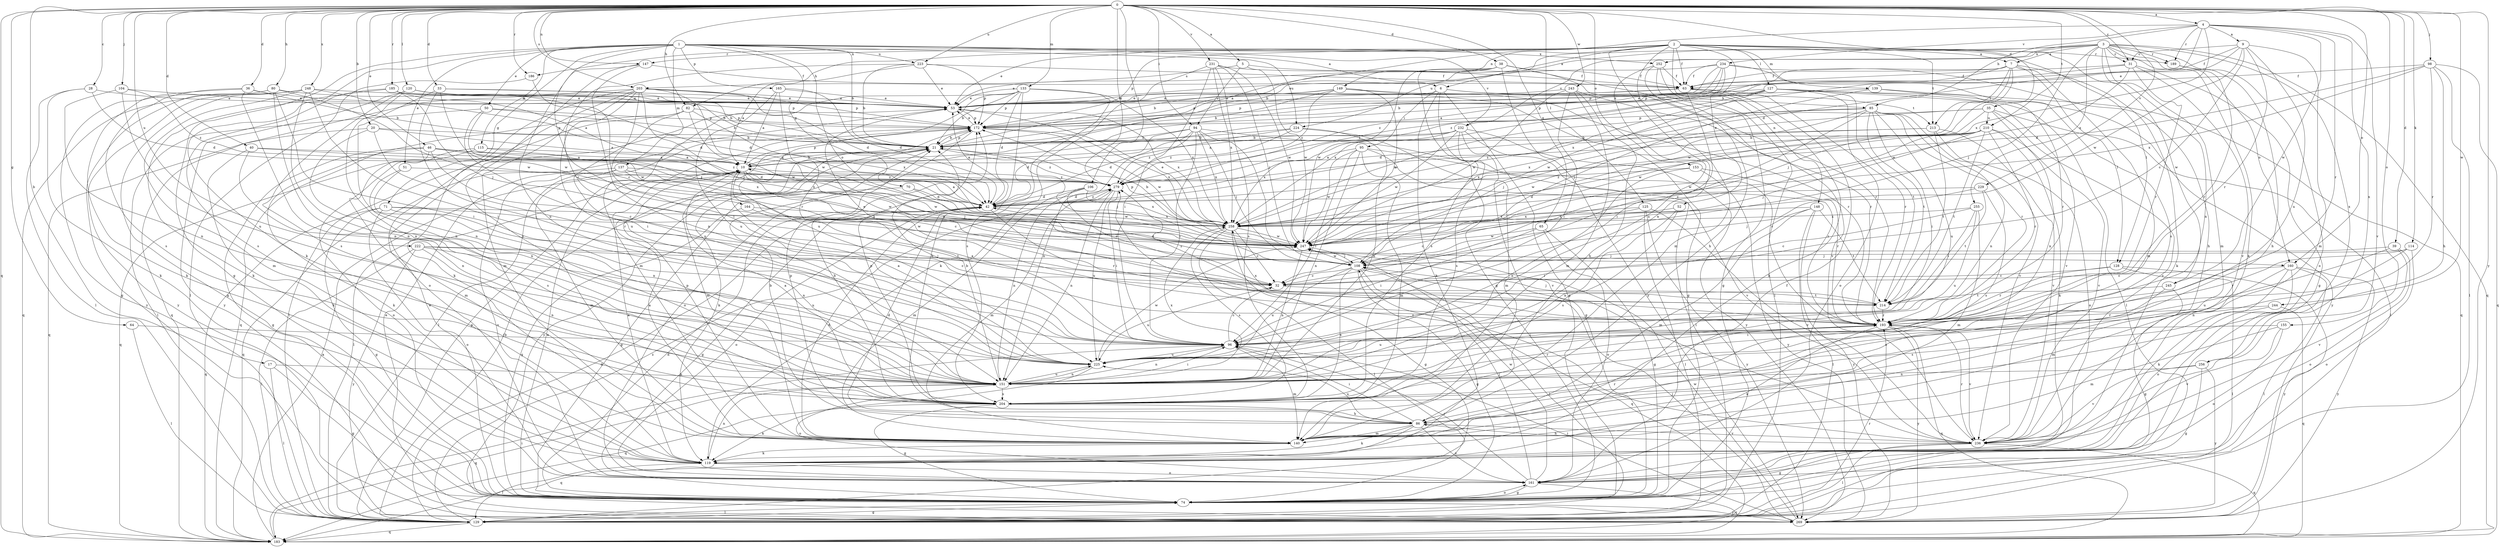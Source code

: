 strict digraph  {
0;
1;
2;
3;
4;
5;
6;
7;
9;
10;
17;
20;
21;
28;
31;
32;
33;
35;
36;
38;
39;
40;
42;
46;
50;
51;
52;
53;
63;
64;
65;
70;
71;
74;
80;
82;
85;
86;
94;
95;
96;
98;
104;
106;
108;
114;
115;
119;
120;
125;
127;
128;
129;
133;
137;
139;
140;
147;
148;
149;
151;
153;
155;
160;
161;
164;
165;
172;
183;
185;
186;
189;
193;
203;
204;
210;
213;
214;
222;
223;
224;
225;
229;
231;
232;
234;
236;
243;
244;
245;
247;
248;
252;
255;
256;
258;
269;
279;
0 -> 4  [label=a];
0 -> 5  [label=a];
0 -> 17  [label=b];
0 -> 20  [label=b];
0 -> 28  [label=c];
0 -> 31  [label=c];
0 -> 33  [label=d];
0 -> 35  [label=d];
0 -> 36  [label=d];
0 -> 38  [label=d];
0 -> 39  [label=d];
0 -> 40  [label=d];
0 -> 46  [label=e];
0 -> 64  [label=g];
0 -> 65  [label=g];
0 -> 80  [label=h];
0 -> 82  [label=h];
0 -> 94  [label=i];
0 -> 98  [label=j];
0 -> 104  [label=j];
0 -> 106  [label=j];
0 -> 114  [label=k];
0 -> 120  [label=l];
0 -> 125  [label=l];
0 -> 133  [label=m];
0 -> 147  [label=n];
0 -> 153  [label=o];
0 -> 155  [label=o];
0 -> 160  [label=o];
0 -> 183  [label=q];
0 -> 185  [label=r];
0 -> 186  [label=r];
0 -> 203  [label=s];
0 -> 210  [label=t];
0 -> 222  [label=u];
0 -> 223  [label=u];
0 -> 229  [label=v];
0 -> 231  [label=v];
0 -> 243  [label=w];
0 -> 244  [label=w];
0 -> 248  [label=x];
0 -> 269  [label=y];
0 -> 279  [label=z];
1 -> 6  [label=a];
1 -> 21  [label=b];
1 -> 50  [label=e];
1 -> 51  [label=e];
1 -> 70  [label=g];
1 -> 71  [label=g];
1 -> 74  [label=g];
1 -> 115  [label=k];
1 -> 119  [label=k];
1 -> 137  [label=m];
1 -> 160  [label=o];
1 -> 164  [label=p];
1 -> 165  [label=p];
1 -> 223  [label=u];
1 -> 224  [label=u];
1 -> 232  [label=v];
1 -> 252  [label=x];
2 -> 6  [label=a];
2 -> 7  [label=a];
2 -> 52  [label=e];
2 -> 53  [label=e];
2 -> 63  [label=f];
2 -> 82  [label=h];
2 -> 127  [label=l];
2 -> 128  [label=l];
2 -> 139  [label=m];
2 -> 140  [label=m];
2 -> 147  [label=n];
2 -> 148  [label=n];
2 -> 149  [label=n];
2 -> 151  [label=n];
2 -> 172  [label=p];
2 -> 186  [label=r];
2 -> 189  [label=r];
2 -> 213  [label=t];
2 -> 245  [label=w];
3 -> 7  [label=a];
3 -> 21  [label=b];
3 -> 31  [label=c];
3 -> 108  [label=j];
3 -> 119  [label=k];
3 -> 140  [label=m];
3 -> 151  [label=n];
3 -> 160  [label=o];
3 -> 161  [label=o];
3 -> 183  [label=q];
3 -> 189  [label=r];
3 -> 224  [label=u];
3 -> 232  [label=v];
3 -> 252  [label=x];
3 -> 255  [label=x];
3 -> 256  [label=x];
4 -> 9  [label=a];
4 -> 10  [label=a];
4 -> 42  [label=d];
4 -> 85  [label=h];
4 -> 189  [label=r];
4 -> 193  [label=r];
4 -> 234  [label=v];
4 -> 236  [label=v];
4 -> 245  [label=w];
4 -> 256  [label=x];
4 -> 258  [label=x];
5 -> 94  [label=i];
5 -> 193  [label=r];
5 -> 203  [label=s];
5 -> 247  [label=w];
6 -> 53  [label=e];
6 -> 74  [label=g];
6 -> 85  [label=h];
6 -> 95  [label=i];
6 -> 119  [label=k];
6 -> 204  [label=s];
6 -> 213  [label=t];
7 -> 63  [label=f];
7 -> 108  [label=j];
7 -> 119  [label=k];
7 -> 128  [label=l];
7 -> 140  [label=m];
7 -> 172  [label=p];
7 -> 213  [label=t];
7 -> 247  [label=w];
7 -> 258  [label=x];
9 -> 31  [label=c];
9 -> 32  [label=c];
9 -> 53  [label=e];
9 -> 63  [label=f];
9 -> 140  [label=m];
9 -> 193  [label=r];
9 -> 225  [label=u];
9 -> 247  [label=w];
10 -> 21  [label=b];
10 -> 108  [label=j];
10 -> 129  [label=l];
10 -> 172  [label=p];
10 -> 247  [label=w];
10 -> 279  [label=z];
17 -> 74  [label=g];
17 -> 129  [label=l];
17 -> 151  [label=n];
20 -> 10  [label=a];
20 -> 21  [label=b];
20 -> 151  [label=n];
20 -> 183  [label=q];
20 -> 193  [label=r];
21 -> 10  [label=a];
21 -> 108  [label=j];
21 -> 119  [label=k];
21 -> 140  [label=m];
21 -> 172  [label=p];
21 -> 269  [label=y];
21 -> 279  [label=z];
28 -> 42  [label=d];
28 -> 53  [label=e];
28 -> 119  [label=k];
28 -> 129  [label=l];
31 -> 63  [label=f];
31 -> 74  [label=g];
31 -> 193  [label=r];
31 -> 236  [label=v];
31 -> 247  [label=w];
31 -> 279  [label=z];
32 -> 214  [label=t];
32 -> 225  [label=u];
33 -> 21  [label=b];
33 -> 53  [label=e];
33 -> 96  [label=i];
33 -> 151  [label=n];
33 -> 247  [label=w];
35 -> 42  [label=d];
35 -> 129  [label=l];
35 -> 151  [label=n];
35 -> 236  [label=v];
35 -> 247  [label=w];
35 -> 258  [label=x];
35 -> 210  [label=u];
36 -> 21  [label=b];
36 -> 53  [label=e];
36 -> 119  [label=k];
36 -> 151  [label=n];
36 -> 204  [label=s];
38 -> 21  [label=b];
38 -> 53  [label=e];
38 -> 63  [label=f];
38 -> 74  [label=g];
38 -> 236  [label=v];
38 -> 247  [label=w];
38 -> 269  [label=y];
39 -> 108  [label=j];
39 -> 161  [label=o];
39 -> 225  [label=u];
39 -> 236  [label=v];
40 -> 10  [label=a];
40 -> 119  [label=k];
40 -> 151  [label=n];
40 -> 279  [label=z];
42 -> 10  [label=a];
42 -> 53  [label=e];
42 -> 74  [label=g];
42 -> 161  [label=o];
42 -> 193  [label=r];
42 -> 258  [label=x];
42 -> 279  [label=z];
46 -> 10  [label=a];
46 -> 32  [label=c];
46 -> 42  [label=d];
46 -> 74  [label=g];
46 -> 119  [label=k];
46 -> 140  [label=m];
46 -> 258  [label=x];
50 -> 21  [label=b];
50 -> 96  [label=i];
50 -> 129  [label=l];
50 -> 172  [label=p];
50 -> 247  [label=w];
51 -> 151  [label=n];
51 -> 204  [label=s];
51 -> 279  [label=z];
52 -> 151  [label=n];
52 -> 204  [label=s];
52 -> 258  [label=x];
53 -> 172  [label=p];
53 -> 258  [label=x];
63 -> 53  [label=e];
63 -> 96  [label=i];
63 -> 119  [label=k];
63 -> 172  [label=p];
63 -> 193  [label=r];
64 -> 96  [label=i];
64 -> 129  [label=l];
65 -> 74  [label=g];
65 -> 96  [label=i];
65 -> 161  [label=o];
65 -> 247  [label=w];
70 -> 42  [label=d];
70 -> 74  [label=g];
70 -> 247  [label=w];
71 -> 74  [label=g];
71 -> 151  [label=n];
71 -> 161  [label=o];
71 -> 183  [label=q];
71 -> 247  [label=w];
71 -> 258  [label=x];
74 -> 10  [label=a];
74 -> 42  [label=d];
74 -> 53  [label=e];
74 -> 129  [label=l];
74 -> 161  [label=o];
74 -> 269  [label=y];
80 -> 53  [label=e];
80 -> 74  [label=g];
80 -> 96  [label=i];
80 -> 151  [label=n];
80 -> 247  [label=w];
80 -> 269  [label=y];
82 -> 129  [label=l];
82 -> 172  [label=p];
82 -> 183  [label=q];
82 -> 225  [label=u];
82 -> 247  [label=w];
82 -> 258  [label=x];
85 -> 32  [label=c];
85 -> 96  [label=i];
85 -> 108  [label=j];
85 -> 151  [label=n];
85 -> 172  [label=p];
85 -> 193  [label=r];
85 -> 214  [label=t];
85 -> 225  [label=u];
85 -> 236  [label=v];
85 -> 258  [label=x];
86 -> 21  [label=b];
86 -> 42  [label=d];
86 -> 96  [label=i];
86 -> 119  [label=k];
86 -> 140  [label=m];
86 -> 161  [label=o];
86 -> 172  [label=p];
86 -> 183  [label=q];
86 -> 225  [label=u];
86 -> 236  [label=v];
94 -> 21  [label=b];
94 -> 42  [label=d];
94 -> 96  [label=i];
94 -> 108  [label=j];
94 -> 151  [label=n];
94 -> 193  [label=r];
94 -> 236  [label=v];
94 -> 258  [label=x];
94 -> 279  [label=z];
95 -> 10  [label=a];
95 -> 96  [label=i];
95 -> 140  [label=m];
95 -> 151  [label=n];
95 -> 193  [label=r];
95 -> 236  [label=v];
95 -> 247  [label=w];
96 -> 10  [label=a];
96 -> 32  [label=c];
96 -> 140  [label=m];
96 -> 151  [label=n];
96 -> 225  [label=u];
98 -> 42  [label=d];
98 -> 63  [label=f];
98 -> 86  [label=h];
98 -> 129  [label=l];
98 -> 183  [label=q];
98 -> 193  [label=r];
98 -> 258  [label=x];
104 -> 53  [label=e];
104 -> 151  [label=n];
104 -> 225  [label=u];
104 -> 279  [label=z];
106 -> 32  [label=c];
106 -> 42  [label=d];
106 -> 140  [label=m];
106 -> 151  [label=n];
106 -> 258  [label=x];
108 -> 32  [label=c];
108 -> 42  [label=d];
108 -> 74  [label=g];
108 -> 129  [label=l];
108 -> 183  [label=q];
108 -> 204  [label=s];
108 -> 225  [label=u];
108 -> 247  [label=w];
114 -> 108  [label=j];
114 -> 151  [label=n];
114 -> 161  [label=o];
114 -> 193  [label=r];
115 -> 10  [label=a];
115 -> 161  [label=o];
115 -> 183  [label=q];
115 -> 258  [label=x];
119 -> 10  [label=a];
119 -> 129  [label=l];
119 -> 151  [label=n];
119 -> 161  [label=o];
120 -> 21  [label=b];
120 -> 42  [label=d];
120 -> 53  [label=e];
120 -> 151  [label=n];
120 -> 204  [label=s];
120 -> 269  [label=y];
125 -> 32  [label=c];
125 -> 129  [label=l];
125 -> 236  [label=v];
125 -> 258  [label=x];
125 -> 269  [label=y];
127 -> 53  [label=e];
127 -> 129  [label=l];
127 -> 161  [label=o];
127 -> 172  [label=p];
127 -> 214  [label=t];
127 -> 236  [label=v];
127 -> 247  [label=w];
127 -> 258  [label=x];
127 -> 269  [label=y];
127 -> 279  [label=z];
128 -> 32  [label=c];
128 -> 129  [label=l];
128 -> 193  [label=r];
128 -> 269  [label=y];
129 -> 21  [label=b];
129 -> 42  [label=d];
129 -> 74  [label=g];
129 -> 172  [label=p];
129 -> 183  [label=q];
129 -> 193  [label=r];
129 -> 279  [label=z];
133 -> 21  [label=b];
133 -> 42  [label=d];
133 -> 53  [label=e];
133 -> 86  [label=h];
133 -> 140  [label=m];
133 -> 172  [label=p];
133 -> 204  [label=s];
133 -> 225  [label=u];
133 -> 258  [label=x];
137 -> 32  [label=c];
137 -> 140  [label=m];
137 -> 161  [label=o];
137 -> 183  [label=q];
137 -> 247  [label=w];
137 -> 279  [label=z];
139 -> 53  [label=e];
139 -> 108  [label=j];
139 -> 183  [label=q];
139 -> 193  [label=r];
140 -> 10  [label=a];
140 -> 42  [label=d];
140 -> 119  [label=k];
140 -> 172  [label=p];
140 -> 193  [label=r];
147 -> 63  [label=f];
147 -> 151  [label=n];
147 -> 204  [label=s];
147 -> 225  [label=u];
148 -> 96  [label=i];
148 -> 129  [label=l];
148 -> 140  [label=m];
148 -> 214  [label=t];
148 -> 258  [label=x];
148 -> 269  [label=y];
149 -> 21  [label=b];
149 -> 53  [label=e];
149 -> 74  [label=g];
149 -> 172  [label=p];
149 -> 193  [label=r];
149 -> 247  [label=w];
149 -> 279  [label=z];
151 -> 21  [label=b];
151 -> 96  [label=i];
151 -> 161  [label=o];
151 -> 183  [label=q];
151 -> 193  [label=r];
151 -> 204  [label=s];
151 -> 225  [label=u];
151 -> 258  [label=x];
153 -> 151  [label=n];
153 -> 193  [label=r];
153 -> 269  [label=y];
153 -> 279  [label=z];
155 -> 96  [label=i];
155 -> 140  [label=m];
155 -> 161  [label=o];
155 -> 236  [label=v];
160 -> 32  [label=c];
160 -> 119  [label=k];
160 -> 129  [label=l];
160 -> 140  [label=m];
160 -> 161  [label=o];
160 -> 269  [label=y];
161 -> 63  [label=f];
161 -> 74  [label=g];
161 -> 96  [label=i];
161 -> 108  [label=j];
161 -> 183  [label=q];
161 -> 247  [label=w];
164 -> 74  [label=g];
164 -> 214  [label=t];
164 -> 258  [label=x];
165 -> 10  [label=a];
165 -> 42  [label=d];
165 -> 53  [label=e];
165 -> 193  [label=r];
165 -> 225  [label=u];
172 -> 21  [label=b];
172 -> 53  [label=e];
172 -> 129  [label=l];
172 -> 161  [label=o];
172 -> 247  [label=w];
172 -> 258  [label=x];
183 -> 10  [label=a];
183 -> 96  [label=i];
185 -> 10  [label=a];
185 -> 53  [label=e];
185 -> 108  [label=j];
185 -> 119  [label=k];
185 -> 172  [label=p];
185 -> 204  [label=s];
186 -> 32  [label=c];
186 -> 129  [label=l];
189 -> 86  [label=h];
189 -> 193  [label=r];
193 -> 96  [label=i];
193 -> 119  [label=k];
193 -> 183  [label=q];
193 -> 225  [label=u];
193 -> 236  [label=v];
193 -> 258  [label=x];
193 -> 269  [label=y];
203 -> 42  [label=d];
203 -> 53  [label=e];
203 -> 96  [label=i];
203 -> 108  [label=j];
203 -> 119  [label=k];
203 -> 140  [label=m];
203 -> 161  [label=o];
203 -> 172  [label=p];
203 -> 183  [label=q];
203 -> 225  [label=u];
203 -> 247  [label=w];
204 -> 10  [label=a];
204 -> 21  [label=b];
204 -> 74  [label=g];
204 -> 86  [label=h];
204 -> 119  [label=k];
204 -> 172  [label=p];
210 -> 21  [label=b];
210 -> 108  [label=j];
210 -> 119  [label=k];
210 -> 193  [label=r];
210 -> 214  [label=t];
210 -> 236  [label=v];
210 -> 247  [label=w];
210 -> 258  [label=x];
210 -> 279  [label=z];
213 -> 21  [label=b];
213 -> 161  [label=o];
213 -> 214  [label=t];
213 -> 236  [label=v];
213 -> 247  [label=w];
214 -> 53  [label=e];
214 -> 108  [label=j];
214 -> 193  [label=r];
214 -> 279  [label=z];
222 -> 32  [label=c];
222 -> 108  [label=j];
222 -> 129  [label=l];
222 -> 151  [label=n];
222 -> 225  [label=u];
222 -> 269  [label=y];
223 -> 10  [label=a];
223 -> 21  [label=b];
223 -> 32  [label=c];
223 -> 53  [label=e];
223 -> 63  [label=f];
223 -> 172  [label=p];
224 -> 21  [label=b];
224 -> 42  [label=d];
224 -> 140  [label=m];
224 -> 151  [label=n];
224 -> 279  [label=z];
225 -> 10  [label=a];
225 -> 151  [label=n];
225 -> 183  [label=q];
225 -> 247  [label=w];
229 -> 42  [label=d];
229 -> 108  [label=j];
229 -> 204  [label=s];
229 -> 214  [label=t];
231 -> 63  [label=f];
231 -> 96  [label=i];
231 -> 108  [label=j];
231 -> 119  [label=k];
231 -> 204  [label=s];
231 -> 247  [label=w];
231 -> 258  [label=x];
232 -> 10  [label=a];
232 -> 21  [label=b];
232 -> 74  [label=g];
232 -> 129  [label=l];
232 -> 204  [label=s];
232 -> 247  [label=w];
232 -> 258  [label=x];
232 -> 269  [label=y];
234 -> 10  [label=a];
234 -> 21  [label=b];
234 -> 53  [label=e];
234 -> 63  [label=f];
234 -> 86  [label=h];
234 -> 172  [label=p];
234 -> 204  [label=s];
234 -> 279  [label=z];
236 -> 74  [label=g];
236 -> 86  [label=h];
236 -> 129  [label=l];
236 -> 183  [label=q];
236 -> 193  [label=r];
236 -> 279  [label=z];
243 -> 53  [label=e];
243 -> 86  [label=h];
243 -> 96  [label=i];
243 -> 140  [label=m];
243 -> 193  [label=r];
243 -> 247  [label=w];
244 -> 183  [label=q];
244 -> 193  [label=r];
244 -> 204  [label=s];
245 -> 74  [label=g];
245 -> 204  [label=s];
245 -> 214  [label=t];
247 -> 108  [label=j];
247 -> 151  [label=n];
247 -> 172  [label=p];
248 -> 42  [label=d];
248 -> 53  [label=e];
248 -> 74  [label=g];
248 -> 96  [label=i];
248 -> 140  [label=m];
248 -> 151  [label=n];
248 -> 183  [label=q];
248 -> 269  [label=y];
252 -> 63  [label=f];
252 -> 74  [label=g];
252 -> 86  [label=h];
252 -> 129  [label=l];
252 -> 225  [label=u];
255 -> 32  [label=c];
255 -> 140  [label=m];
255 -> 214  [label=t];
255 -> 225  [label=u];
255 -> 258  [label=x];
256 -> 74  [label=g];
256 -> 151  [label=n];
256 -> 236  [label=v];
256 -> 269  [label=y];
258 -> 21  [label=b];
258 -> 32  [label=c];
258 -> 53  [label=e];
258 -> 74  [label=g];
258 -> 129  [label=l];
258 -> 204  [label=s];
258 -> 247  [label=w];
269 -> 53  [label=e];
269 -> 96  [label=i];
269 -> 108  [label=j];
269 -> 247  [label=w];
279 -> 42  [label=d];
279 -> 96  [label=i];
279 -> 140  [label=m];
279 -> 151  [label=n];
279 -> 225  [label=u];
}
